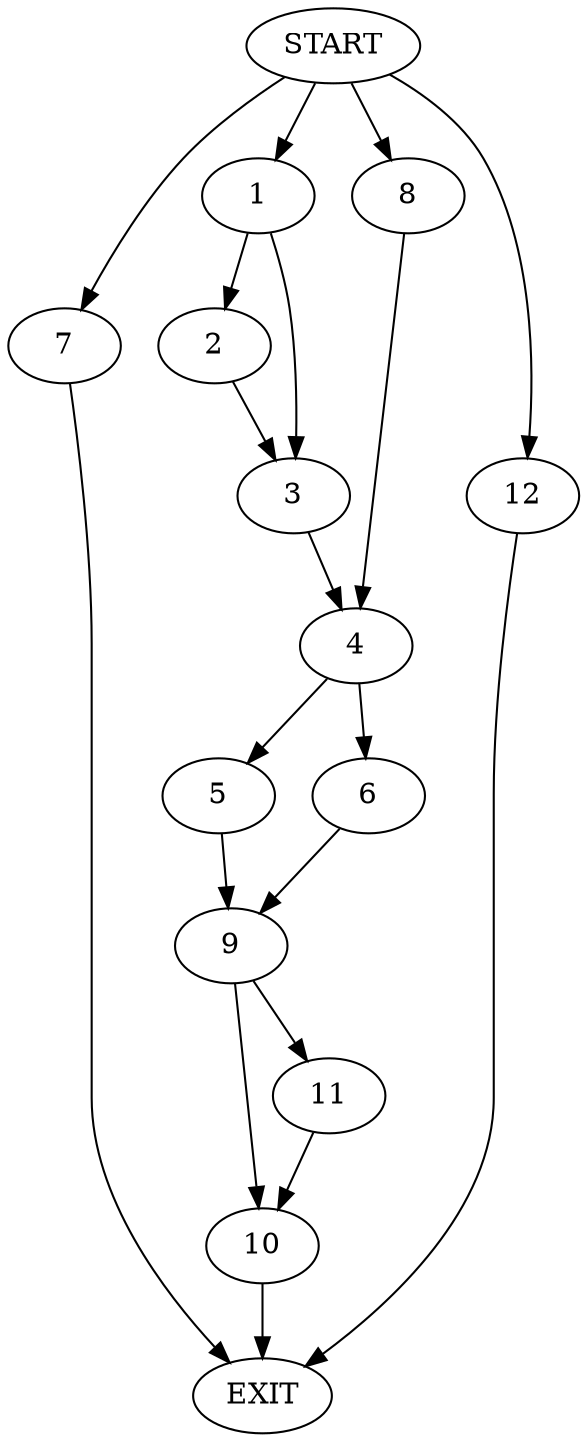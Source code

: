 digraph {
0 [label="START"]
13 [label="EXIT"]
0 -> 1
1 -> 2
1 -> 3
2 -> 3
3 -> 4
4 -> 5
4 -> 6
0 -> 7
7 -> 13
0 -> 8
8 -> 4
6 -> 9
5 -> 9
9 -> 10
9 -> 11
11 -> 10
10 -> 13
0 -> 12
12 -> 13
}
